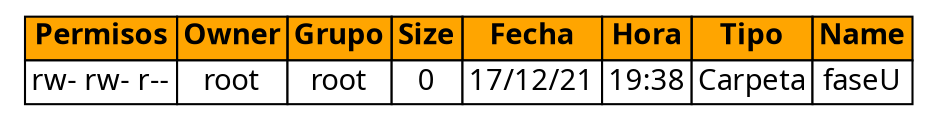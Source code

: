 digraph G{

    nodo [ shape=none, fontname="Century Gothic" 
    label=< <table border='0' cellborder='1' cellspacing='0' bgcolor="Orange">
     <tr> <td><b>Permisos</b></td><td><b>Owner</b></td><td><b>Grupo</b></td><td><b>Size</b></td><td><b>Fecha</b></td><td><b>Hora</b></td><td><b>Tipo</b></td><td><b>Name</b></td> </tr>
<tr> <td bgcolor="white">rw- rw- r--</td> <td bgcolor="white">root</td><td bgcolor="white">root</td><td bgcolor="white">0</td><td bgcolor="white">17/12/21</td><td bgcolor="white">19:38</td><td bgcolor="white">Carpeta</td><td bgcolor="white">faseU</td> </tr>
    </table>>]

}